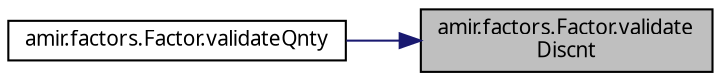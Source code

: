 digraph "amir.factors.Factor.validateDiscnt"
{
 // LATEX_PDF_SIZE
  edge [fontname="FreeSans.ttf",fontsize="10",labelfontname="FreeSans.ttf",labelfontsize="10"];
  node [fontname="FreeSans.ttf",fontsize="10",shape=record];
  rankdir="RL";
  Node1 [label="amir.factors.Factor.validate\lDiscnt",height=0.2,width=0.4,color="black", fillcolor="grey75", style="filled", fontcolor="black",tooltip=" "];
  Node1 -> Node2 [dir="back",color="midnightblue",fontsize="10",style="solid",fontname="FreeSans.ttf"];
  Node2 [label="amir.factors.Factor.validateQnty",height=0.2,width=0.4,color="black", fillcolor="white", style="filled",URL="$classamir_1_1factors_1_1_factor.html#a24a62a470e1a5a83857ac42a7f7b97d1",tooltip=" "];
}
